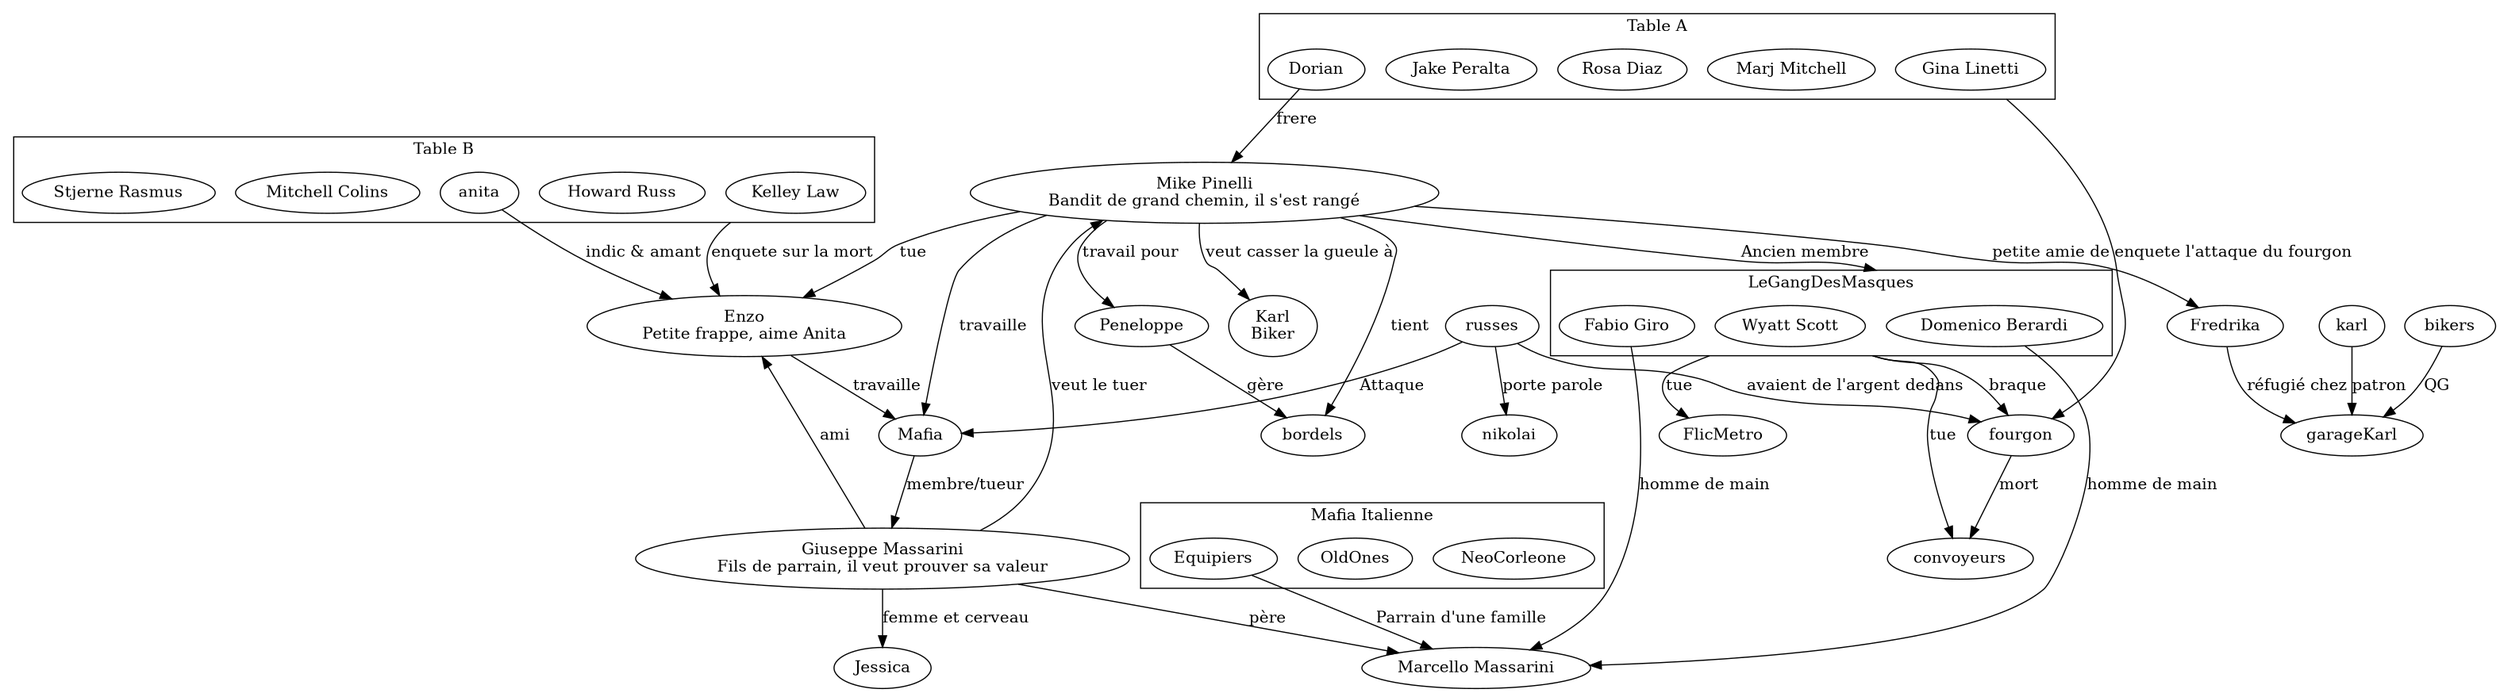 digraph G {
 //ratio="fill";
 size="21,29!";
 //margin=0;
  compound=true;
  //rankdir=LR;
  subgraph cluster_0 {
    Dorian;
    Marj;
    Rosa;
    Jake;
    Gina;
    label = "Table A";
  }
  
  subgraph cluster_1 {
    anita;
    howard;
    kelly;
    mitchell;
    stjerne;
    label = "Table B";
  }

  subgraph cluster_2 {
   NeoCorleone;
   OldOnes;
   Equipiers;
   label = "Mafia Italienne"
  }


  Dorian -> Mike [label="frere"];
  anita -> Enzo [label="indic & amant"];
  Mike -> Mafia [label="travaille"];
  Enzo -> Mafia [label="travaille"];
  Mike -> Enzo  [label="tue"];
  kelly -> Enzo [label="enquete sur la mort", ltail=cluster_1]
  Gina -> fourgon [label="enquete l'attaque du fourgon", ltail=cluster_0]


  subgraph cluster_3 {
   dominico [label="Domenico Berardi"];
   wyatt [label="Wyatt Scott"];
   fabio [label="Fabio Giro"];
   label = "LeGangDesMasques"
  }

  dominico -> Marcello [label="homme de main"]
  fabio -> Marcello [label="homme de main"]

  Mike  -> Peneloppe [label="travail pour"]
  Mike  -> Fredrika [label="petite amie de"]
  Peneloppe -> bordels [label="gère"]

  Fredrika -> garageKarl  [label="réfugié chez"]
  karl -> garageKarl [label="patron"]
  bikers -> garageKarl   [label="QG"]
  Mike -> Karl [label="veut casser la gueule à"]
  
  wyatt -> fourgon [label="braque",ltail=cluster_3]
  wyatt -> convoyeurs [label="tue",ltail=cluster_3]
  wyatt -> FlicMetro [label="tue",ltail=cluster_3]
  fourgon -> convoyeurs [label="mort"]
 
  
  Mike -> dominico [label="Ancien membre", lhead=cluster_3]
  
  Mafia -> Giuseppe  [label="membre/tueur"]
  Mike -> bordels [label="tient"]
  Giuseppe -> Mike [label="veut le tuer"]
  Giuseppe -> Enzo [label="ami"]

  Giuseppe -> Marcello [label="père"]
  Giuseppe -> Jessica [label="femme et cerveau"] //, constraint=false
  Equipiers -> Marcello [label="Parrain d'une famille"]

  russes -> nikolai [label="porte parole"]
  russes -> fourgon [label="avaient de l'argent dedans"]
  russes -> Mafia [label="Attaque"]
  
  howard [label="Howard Russ"]
  kelly [label="Kelley Law"]
  mitchell [label="Mitchell Colins"]
  stjerne [label="Stjerne Rasmus"]
  Marj [label="Marj Mitchell"]
  Rosa [label="Rosa Diaz"]
  Jake [label="Jake Peralta"]
  Gina [label="Gina Linetti"]

  Karl [label="Karl\nBiker"]
  Giuseppe [label="Giuseppe Massarini\nFils de parrain, il veut prouver sa valeur"]
  Mike [label="Mike Pinelli\nBandit de grand chemin, il s'est rangé"]
  Enzo [label="Enzo\nPetite frappe, aime Anita"]
  Marcello [label="Marcello Massarini"]

  //{ rank=same; Gina, Jake, Rosa, Marj,stjerne, mitchell,howard, kelly, anita,  Dorian}
  //{ rank=same; cluster_0, cluster_1 }
  //{ rank=same; Fredrika, Mike, Peneloppe }
  //{ rank=same; Marcello, Giuseppe, nikolai }
  //{ rank=same; wyatt, dominico, fabio }
  //{ rank=same; Enzo, fourgon, FlicMetro, convoyeurs }

}
